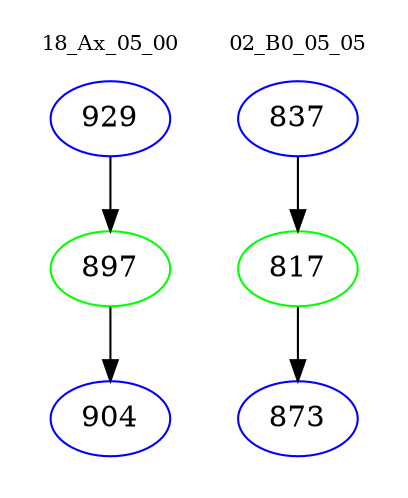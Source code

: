 digraph{
subgraph cluster_0 {
color = white
label = "18_Ax_05_00";
fontsize=10;
T0_929 [label="929", color="blue"]
T0_929 -> T0_897 [color="black"]
T0_897 [label="897", color="green"]
T0_897 -> T0_904 [color="black"]
T0_904 [label="904", color="blue"]
}
subgraph cluster_1 {
color = white
label = "02_B0_05_05";
fontsize=10;
T1_837 [label="837", color="blue"]
T1_837 -> T1_817 [color="black"]
T1_817 [label="817", color="green"]
T1_817 -> T1_873 [color="black"]
T1_873 [label="873", color="blue"]
}
}
